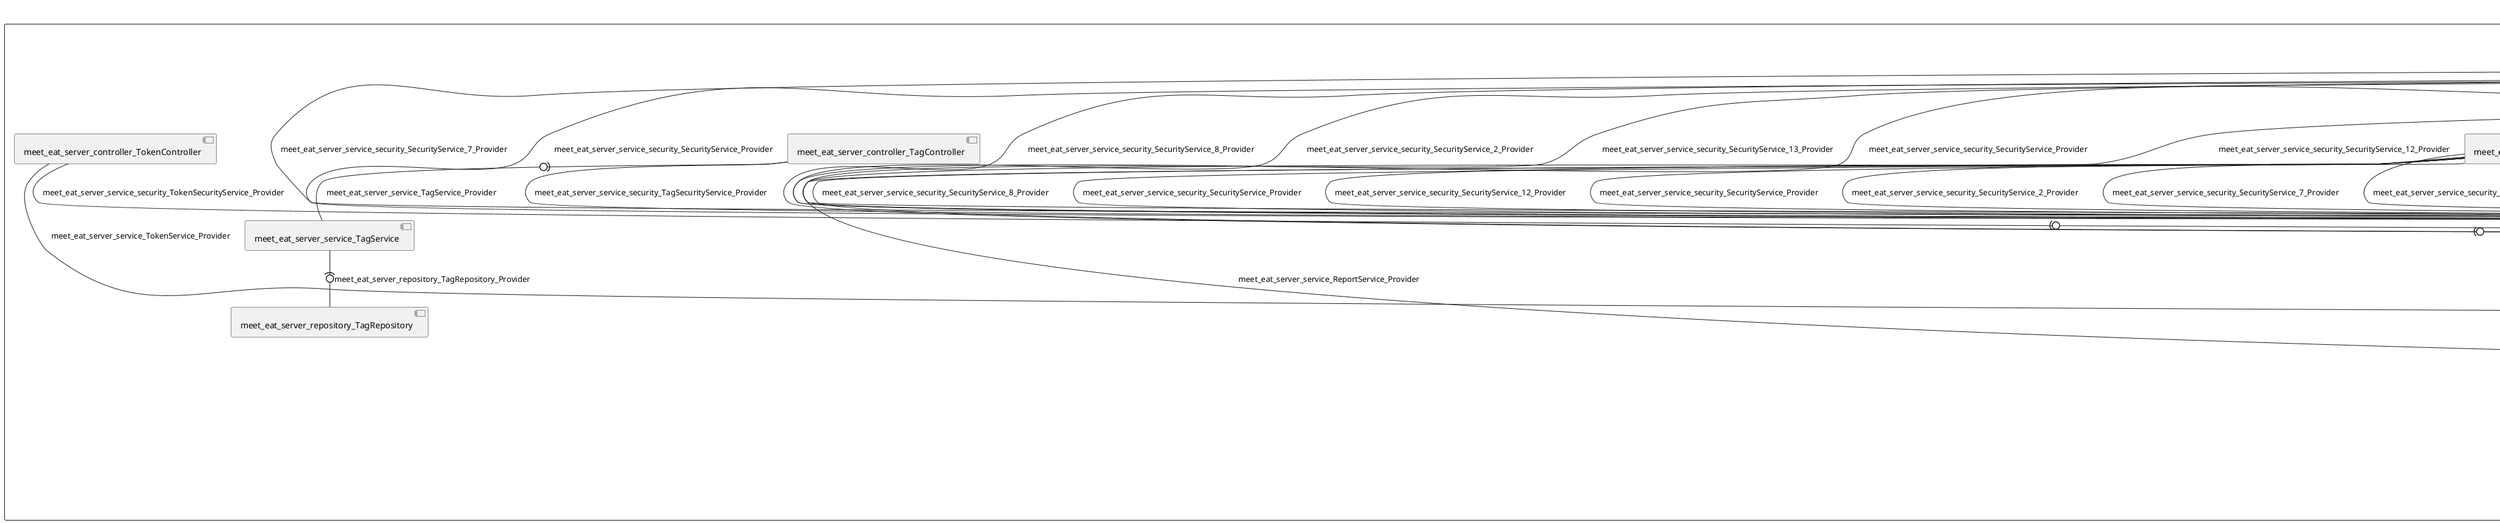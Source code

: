 @startuml
skinparam fixCircleLabelOverlapping true
skinparam componentStyle uml2
rectangle System {
[meet_eat_server_controller_BookmarkController] [[meet-eat-meet-eat-server.repository#_1JmeyAjyEe-JGsUk_m0o8A]]
[meet_eat_server_controller_OfferController] [[meet-eat-meet-eat-server.repository#_1JmeyAjyEe-JGsUk_m0o8A]]
[meet_eat_server_controller_ParticipationController] [[meet-eat-meet-eat-server.repository#_1JmeyAjyEe-JGsUk_m0o8A]]
[meet_eat_server_controller_RatingController] [[meet-eat-meet-eat-server.repository#_1JmeyAjyEe-JGsUk_m0o8A]]
[meet_eat_server_controller_ReportController] [[meet-eat-meet-eat-server.repository#_1JmeyAjyEe-JGsUk_m0o8A]]
[meet_eat_server_controller_SubscriptionController] [[meet-eat-meet-eat-server.repository#_1JmeyAjyEe-JGsUk_m0o8A]]
[meet_eat_server_controller_TagController] [[meet-eat-meet-eat-server.repository#_1JmeyAjyEe-JGsUk_m0o8A]]
[meet_eat_server_controller_TokenController] [[meet-eat-meet-eat-server.repository#_1JmeyAjyEe-JGsUk_m0o8A]]
[meet_eat_server_controller_UserController] [[meet-eat-meet-eat-server.repository#_1JmeyAjyEe-JGsUk_m0o8A]]
[meet_eat_server_repository_BookmarkRepository] [[meet-eat-meet-eat-server.repository#_1JmeyAjyEe-JGsUk_m0o8A]]
[meet_eat_server_repository_OfferRepository] [[meet-eat-meet-eat-server.repository#_1JmeyAjyEe-JGsUk_m0o8A]]
[meet_eat_server_repository_ParticipationRepository] [[meet-eat-meet-eat-server.repository#_1JmeyAjyEe-JGsUk_m0o8A]]
[meet_eat_server_repository_RatingRepository] [[meet-eat-meet-eat-server.repository#_1JmeyAjyEe-JGsUk_m0o8A]]
[meet_eat_server_repository_ReportRepository] [[meet-eat-meet-eat-server.repository#_1JmeyAjyEe-JGsUk_m0o8A]]
[meet_eat_server_repository_SubscriptionRepository] [[meet-eat-meet-eat-server.repository#_1JmeyAjyEe-JGsUk_m0o8A]]
[meet_eat_server_repository_TagRepository] [[meet-eat-meet-eat-server.repository#_1JmeyAjyEe-JGsUk_m0o8A]]
[meet_eat_server_repository_TokenRepository] [[meet-eat-meet-eat-server.repository#_1JmeyAjyEe-JGsUk_m0o8A]]
[meet_eat_server_repository_UserRepository] [[meet-eat-meet-eat-server.repository#_1JmeyAjyEe-JGsUk_m0o8A]]
[meet_eat_server_service_BookmarkService] [[meet-eat-meet-eat-server.repository#_1JmeyAjyEe-JGsUk_m0o8A]]
[meet_eat_server_service_EmailService] [[meet-eat-meet-eat-server.repository#_1JmeyAjyEe-JGsUk_m0o8A]]
[meet_eat_server_service_JavaMailSender_Provider] [[meet-eat-meet-eat-server.repository#_1JmeyAjyEe-JGsUk_m0o8A]]
[meet_eat_server_service_OfferService] [[meet-eat-meet-eat-server.repository#_1JmeyAjyEe-JGsUk_m0o8A]]
[meet_eat_server_service_ParticipationService] [[meet-eat-meet-eat-server.repository#_1JmeyAjyEe-JGsUk_m0o8A]]
[meet_eat_server_service_RatingService] [[meet-eat-meet-eat-server.repository#_1JmeyAjyEe-JGsUk_m0o8A]]
[meet_eat_server_service_ReportService] [[meet-eat-meet-eat-server.repository#_1JmeyAjyEe-JGsUk_m0o8A]]
[meet_eat_server_service_SubscriptionService] [[meet-eat-meet-eat-server.repository#_1JmeyAjyEe-JGsUk_m0o8A]]
[meet_eat_server_service_TagService] [[meet-eat-meet-eat-server.repository#_1JmeyAjyEe-JGsUk_m0o8A]]
[meet_eat_server_service_TokenService] [[meet-eat-meet-eat-server.repository#_1JmeyAjyEe-JGsUk_m0o8A]]
[meet_eat_server_service_UserService] [[meet-eat-meet-eat-server.repository#_1JmeyAjyEe-JGsUk_m0o8A]]
[meet_eat_server_service_security_BookmarkSecurityService] [[meet-eat-meet-eat-server.repository#_1JmeyAjyEe-JGsUk_m0o8A]]
[meet_eat_server_service_security_OfferSecurityService] [[meet-eat-meet-eat-server.repository#_1JmeyAjyEe-JGsUk_m0o8A]]
[meet_eat_server_service_security_ParticipationSecurityService] [[meet-eat-meet-eat-server.repository#_1JmeyAjyEe-JGsUk_m0o8A]]
[meet_eat_server_service_security_RatingSecurityService] [[meet-eat-meet-eat-server.repository#_1JmeyAjyEe-JGsUk_m0o8A]]
[meet_eat_server_service_security_ReportSecurityService] [[meet-eat-meet-eat-server.repository#_1JmeyAjyEe-JGsUk_m0o8A]]
[meet_eat_server_service_security_SecurityService_10_Provider] [[meet-eat-meet-eat-server.repository#_1JmeyAjyEe-JGsUk_m0o8A]]
[meet_eat_server_service_security_SecurityService_11_Provider] [[meet-eat-meet-eat-server.repository#_1JmeyAjyEe-JGsUk_m0o8A]]
[meet_eat_server_service_security_SecurityService_14_Provider] [[meet-eat-meet-eat-server.repository#_1JmeyAjyEe-JGsUk_m0o8A]]
[meet_eat_server_service_security_SecurityService_3_Provider] [[meet-eat-meet-eat-server.repository#_1JmeyAjyEe-JGsUk_m0o8A]]
[meet_eat_server_service_security_SecurityService_5_Provider] [[meet-eat-meet-eat-server.repository#_1JmeyAjyEe-JGsUk_m0o8A]]
[meet_eat_server_service_security_SubscriptionSecurityService] [[meet-eat-meet-eat-server.repository#_1JmeyAjyEe-JGsUk_m0o8A]]
[meet_eat_server_service_security_TagSecurityService] [[meet-eat-meet-eat-server.repository#_1JmeyAjyEe-JGsUk_m0o8A]]
[meet_eat_server_service_security_TokenSecurityService] [[meet-eat-meet-eat-server.repository#_1JmeyAjyEe-JGsUk_m0o8A]]
[meet_eat_server_service_security_UserSecurityService] [[meet-eat-meet-eat-server.repository#_1JmeyAjyEe-JGsUk_m0o8A]]
[meet_eat_server_service_BookmarkService] -(0- [meet_eat_server_repository_BookmarkRepository] : meet_eat_server_repository_BookmarkRepository_Provider
[meet_eat_server_service_OfferService] -(0- [meet_eat_server_repository_OfferRepository] : meet_eat_server_repository_OfferRepository_Provider
[meet_eat_server_service_ParticipationService] -(0- [meet_eat_server_repository_ParticipationRepository] : meet_eat_server_repository_ParticipationRepository_Provider
[meet_eat_server_service_RatingService] -(0- [meet_eat_server_repository_RatingRepository] : meet_eat_server_repository_RatingRepository_Provider
[meet_eat_server_service_ReportService] -(0- [meet_eat_server_repository_ReportRepository] : meet_eat_server_repository_ReportRepository_Provider
[meet_eat_server_service_SubscriptionService] -(0- [meet_eat_server_repository_SubscriptionRepository] : meet_eat_server_repository_SubscriptionRepository_Provider
[meet_eat_server_service_TagService] -(0- [meet_eat_server_repository_TagRepository] : meet_eat_server_repository_TagRepository_Provider
[meet_eat_server_service_TokenService] -(0- [meet_eat_server_repository_TokenRepository] : meet_eat_server_repository_TokenRepository_Provider
[meet_eat_server_service_UserService] -(0- [meet_eat_server_repository_UserRepository] : meet_eat_server_repository_UserRepository_Provider
[meet_eat_server_service_UserService] -(0- [meet_eat_server_service_BookmarkService] : meet_eat_server_service_BookmarkService_Provider
[meet_eat_server_controller_BookmarkController] -(0- [meet_eat_server_service_BookmarkService] : meet_eat_server_service_BookmarkService_Provider
[meet_eat_server_service_OfferService] -(0- [meet_eat_server_service_BookmarkService] : meet_eat_server_service_BookmarkService_Provider
[meet_eat_server_service_UserService] -(0- [meet_eat_server_service_EmailService] : meet_eat_server_service_EmailService_Provider
[meet_eat_server_service_EmailService] -(0- [meet_eat_server_service_JavaMailSender_Provider] : meet_eat_server_service_JavaMailSender_Provider
[meet_eat_server_service_ParticipationService] -(0- [meet_eat_server_service_OfferService] : meet_eat_server_service_OfferService_Provider
[meet_eat_server_controller_OfferController] -(0- [meet_eat_server_service_OfferService] : meet_eat_server_service_OfferService_Provider
[meet_eat_server_service_UserService] -(0- [meet_eat_server_service_OfferService] : meet_eat_server_service_OfferService_Provider
[meet_eat_server_service_OfferService] -(0- [meet_eat_server_service_ParticipationService] : meet_eat_server_service_ParticipationService_Provider
[meet_eat_server_service_UserService] -(0- [meet_eat_server_service_ParticipationService] : meet_eat_server_service_ParticipationService_Provider
[meet_eat_server_controller_ParticipationController] -(0- [meet_eat_server_service_ParticipationService] : meet_eat_server_service_ParticipationService_Provider
[meet_eat_server_service_UserService] -(0- [meet_eat_server_service_RatingService] : meet_eat_server_service_RatingService_Provider
[meet_eat_server_controller_RatingController] -(0- [meet_eat_server_service_RatingService] : meet_eat_server_service_RatingService_Provider
[meet_eat_server_service_OfferService] -(0- [meet_eat_server_service_RatingService] : meet_eat_server_service_RatingService_Provider
[meet_eat_server_controller_ReportController] -(0- [meet_eat_server_service_ReportService] : meet_eat_server_service_ReportService_Provider
[meet_eat_server_service_OfferService] -(0- [meet_eat_server_service_ReportService] : meet_eat_server_service_ReportService_Provider
[meet_eat_server_service_UserService] -(0- [meet_eat_server_service_ReportService] : meet_eat_server_service_ReportService_Provider
[meet_eat_server_service_OfferService] -(0- [meet_eat_server_service_SubscriptionService] : meet_eat_server_service_SubscriptionService_Provider
[meet_eat_server_controller_SubscriptionController] -(0- [meet_eat_server_service_SubscriptionService] : meet_eat_server_service_SubscriptionService_Provider
[meet_eat_server_service_UserService] -(0- [meet_eat_server_service_SubscriptionService] : meet_eat_server_service_SubscriptionService_Provider
[meet_eat_server_controller_TagController] -(0- [meet_eat_server_service_TagService] : meet_eat_server_service_TagService_Provider
[meet_eat_server_service_UserService] -(0- [meet_eat_server_service_TokenService] : meet_eat_server_service_TokenService_Provider
[meet_eat_server_service_security_SubscriptionSecurityService] -(0- [meet_eat_server_service_TokenService] : meet_eat_server_service_TokenService_Provider
[meet_eat_server_controller_TokenController] -(0- [meet_eat_server_service_TokenService] : meet_eat_server_service_TokenService_Provider
[meet_eat_server_service_security_TagSecurityService] -(0- [meet_eat_server_service_TokenService] : meet_eat_server_service_TokenService_Provider
[meet_eat_server_service_security_BookmarkSecurityService] -(0- [meet_eat_server_service_TokenService] : meet_eat_server_service_TokenService_Provider
[meet_eat_server_service_security_ParticipationSecurityService] -(0- [meet_eat_server_service_TokenService] : meet_eat_server_service_TokenService_Provider
[meet_eat_server_service_security_UserSecurityService] -(0- [meet_eat_server_service_TokenService] : meet_eat_server_service_TokenService_Provider
[meet_eat_server_service_security_ReportSecurityService] -(0- [meet_eat_server_service_TokenService] : meet_eat_server_service_TokenService_Provider
[meet_eat_server_service_security_TokenSecurityService] -(0- [meet_eat_server_service_TokenService] : meet_eat_server_service_TokenService_Provider
[meet_eat_server_service_security_RatingSecurityService] -(0- [meet_eat_server_service_TokenService] : meet_eat_server_service_TokenService_Provider
[meet_eat_server_service_security_OfferSecurityService] -(0- [meet_eat_server_service_TokenService] : meet_eat_server_service_TokenService_Provider
[meet_eat_server_service_RatingService] -(0- [meet_eat_server_service_UserService] : meet_eat_server_service_UserService_Provider
[meet_eat_server_service_SubscriptionService] -(0- [meet_eat_server_service_UserService] : meet_eat_server_service_UserService_Provider
[meet_eat_server_service_BookmarkService] -(0- [meet_eat_server_service_UserService] : meet_eat_server_service_UserService_Provider
[meet_eat_server_service_OfferService] -(0- [meet_eat_server_service_UserService] : meet_eat_server_service_UserService_Provider
[meet_eat_server_service_TokenService] -(0- [meet_eat_server_service_UserService] : meet_eat_server_service_UserService_Provider
[meet_eat_server_controller_UserController] -(0- [meet_eat_server_service_UserService] : meet_eat_server_service_UserService_Provider
[meet_eat_server_controller_OfferController] -(0- [meet_eat_server_service_security_OfferSecurityService] : meet_eat_server_service_security_OfferSecurityService_Provider
[meet_eat_server_controller_RatingController] -(0- [meet_eat_server_service_security_SecurityService_10_Provider] : meet_eat_server_service_security_SecurityService_10_Provider
[meet_eat_server_controller_SubscriptionController] -(0- [meet_eat_server_service_security_SecurityService_10_Provider] : meet_eat_server_service_security_SecurityService_10_Provider
[meet_eat_server_controller_BookmarkController] -(0- [meet_eat_server_service_security_SecurityService_10_Provider] : meet_eat_server_service_security_SecurityService_10_Provider
[meet_eat_server_controller_ReportController] -(0- [meet_eat_server_service_security_SecurityService_10_Provider] : meet_eat_server_service_security_SecurityService_10_Provider
[meet_eat_server_controller_ParticipationController] -(0- [meet_eat_server_service_security_SecurityService_10_Provider] : meet_eat_server_service_security_SecurityService_10_Provider
[meet_eat_server_controller_BookmarkController] -(0- [meet_eat_server_service_security_SecurityService_11_Provider] : meet_eat_server_service_security_SecurityService_11_Provider
[meet_eat_server_controller_ReportController] -(0- [meet_eat_server_service_security_SecurityService_11_Provider] : meet_eat_server_service_security_SecurityService_11_Provider
[meet_eat_server_controller_ParticipationController] -(0- [meet_eat_server_service_security_SecurityService_11_Provider] : meet_eat_server_service_security_SecurityService_11_Provider
[meet_eat_server_controller_RatingController] -(0- [meet_eat_server_service_security_SecurityService_11_Provider] : meet_eat_server_service_security_SecurityService_11_Provider
[meet_eat_server_controller_SubscriptionController] -(0- [meet_eat_server_service_security_SecurityService_11_Provider] : meet_eat_server_service_security_SecurityService_11_Provider
[meet_eat_server_controller_RatingController] -(0- [meet_eat_server_service_security_TagSecurityService] : meet_eat_server_service_security_SecurityService_12_Provider
[meet_eat_server_controller_ParticipationController] -(0- [meet_eat_server_service_security_TagSecurityService] : meet_eat_server_service_security_SecurityService_12_Provider
[meet_eat_server_controller_ReportController] -(0- [meet_eat_server_service_security_TagSecurityService] : meet_eat_server_service_security_SecurityService_12_Provider
[meet_eat_server_controller_BookmarkController] -(0- [meet_eat_server_service_security_TagSecurityService] : meet_eat_server_service_security_SecurityService_12_Provider
[meet_eat_server_controller_SubscriptionController] -(0- [meet_eat_server_service_security_TagSecurityService] : meet_eat_server_service_security_SecurityService_12_Provider
[meet_eat_server_controller_ParticipationController] -(0- [meet_eat_server_service_security_SubscriptionSecurityService] : meet_eat_server_service_security_SecurityService_13_Provider
[meet_eat_server_controller_BookmarkController] -(0- [meet_eat_server_service_security_SubscriptionSecurityService] : meet_eat_server_service_security_SecurityService_13_Provider
[meet_eat_server_controller_SubscriptionController] -(0- [meet_eat_server_service_security_SubscriptionSecurityService] : meet_eat_server_service_security_SecurityService_13_Provider
[meet_eat_server_controller_ReportController] -(0- [meet_eat_server_service_security_SubscriptionSecurityService] : meet_eat_server_service_security_SecurityService_13_Provider
[meet_eat_server_controller_RatingController] -(0- [meet_eat_server_service_security_SubscriptionSecurityService] : meet_eat_server_service_security_SecurityService_13_Provider
[meet_eat_server_controller_ReportController] -(0- [meet_eat_server_service_security_SecurityService_14_Provider] : meet_eat_server_service_security_SecurityService_14_Provider
[meet_eat_server_controller_BookmarkController] -(0- [meet_eat_server_service_security_SecurityService_14_Provider] : meet_eat_server_service_security_SecurityService_14_Provider
[meet_eat_server_controller_SubscriptionController] -(0- [meet_eat_server_service_security_SecurityService_14_Provider] : meet_eat_server_service_security_SecurityService_14_Provider
[meet_eat_server_controller_RatingController] -(0- [meet_eat_server_service_security_SecurityService_14_Provider] : meet_eat_server_service_security_SecurityService_14_Provider
[meet_eat_server_controller_ParticipationController] -(0- [meet_eat_server_service_security_SecurityService_14_Provider] : meet_eat_server_service_security_SecurityService_14_Provider
[meet_eat_server_controller_SubscriptionController] -(0- [meet_eat_server_service_security_ReportSecurityService] : meet_eat_server_service_security_SecurityService_2_Provider
[meet_eat_server_controller_RatingController] -(0- [meet_eat_server_service_security_ReportSecurityService] : meet_eat_server_service_security_SecurityService_2_Provider
[meet_eat_server_controller_ReportController] -(0- [meet_eat_server_service_security_ReportSecurityService] : meet_eat_server_service_security_SecurityService_2_Provider
[meet_eat_server_controller_BookmarkController] -(0- [meet_eat_server_service_security_ReportSecurityService] : meet_eat_server_service_security_SecurityService_2_Provider
[meet_eat_server_controller_ParticipationController] -(0- [meet_eat_server_service_security_ReportSecurityService] : meet_eat_server_service_security_SecurityService_2_Provider
[meet_eat_server_controller_ReportController] -(0- [meet_eat_server_service_security_SecurityService_3_Provider] : meet_eat_server_service_security_SecurityService_3_Provider
[meet_eat_server_controller_RatingController] -(0- [meet_eat_server_service_security_SecurityService_3_Provider] : meet_eat_server_service_security_SecurityService_3_Provider
[meet_eat_server_controller_SubscriptionController] -(0- [meet_eat_server_service_security_SecurityService_3_Provider] : meet_eat_server_service_security_SecurityService_3_Provider
[meet_eat_server_controller_ParticipationController] -(0- [meet_eat_server_service_security_SecurityService_3_Provider] : meet_eat_server_service_security_SecurityService_3_Provider
[meet_eat_server_controller_BookmarkController] -(0- [meet_eat_server_service_security_SecurityService_3_Provider] : meet_eat_server_service_security_SecurityService_3_Provider
[meet_eat_server_controller_RatingController] -(0- [meet_eat_server_service_security_OfferSecurityService] : meet_eat_server_service_security_SecurityService_4_Provider
[meet_eat_server_controller_ParticipationController] -(0- [meet_eat_server_service_security_OfferSecurityService] : meet_eat_server_service_security_SecurityService_4_Provider
[meet_eat_server_controller_ReportController] -(0- [meet_eat_server_service_security_OfferSecurityService] : meet_eat_server_service_security_SecurityService_4_Provider
[meet_eat_server_controller_BookmarkController] -(0- [meet_eat_server_service_security_OfferSecurityService] : meet_eat_server_service_security_SecurityService_4_Provider
[meet_eat_server_controller_SubscriptionController] -(0- [meet_eat_server_service_security_OfferSecurityService] : meet_eat_server_service_security_SecurityService_4_Provider
[meet_eat_server_controller_ReportController] -(0- [meet_eat_server_service_security_SecurityService_5_Provider] : meet_eat_server_service_security_SecurityService_5_Provider
[meet_eat_server_controller_SubscriptionController] -(0- [meet_eat_server_service_security_SecurityService_5_Provider] : meet_eat_server_service_security_SecurityService_5_Provider
[meet_eat_server_controller_RatingController] -(0- [meet_eat_server_service_security_SecurityService_5_Provider] : meet_eat_server_service_security_SecurityService_5_Provider
[meet_eat_server_controller_ParticipationController] -(0- [meet_eat_server_service_security_SecurityService_5_Provider] : meet_eat_server_service_security_SecurityService_5_Provider
[meet_eat_server_controller_BookmarkController] -(0- [meet_eat_server_service_security_SecurityService_5_Provider] : meet_eat_server_service_security_SecurityService_5_Provider
[meet_eat_server_controller_BookmarkController] -(0- [meet_eat_server_service_security_BookmarkSecurityService] : meet_eat_server_service_security_SecurityService_6_Provider
[meet_eat_server_controller_SubscriptionController] -(0- [meet_eat_server_service_security_BookmarkSecurityService] : meet_eat_server_service_security_SecurityService_6_Provider
[meet_eat_server_controller_ReportController] -(0- [meet_eat_server_service_security_BookmarkSecurityService] : meet_eat_server_service_security_SecurityService_6_Provider
[meet_eat_server_controller_ParticipationController] -(0- [meet_eat_server_service_security_BookmarkSecurityService] : meet_eat_server_service_security_SecurityService_6_Provider
[meet_eat_server_controller_RatingController] -(0- [meet_eat_server_service_security_BookmarkSecurityService] : meet_eat_server_service_security_SecurityService_6_Provider
[meet_eat_server_controller_ParticipationController] -(0- [meet_eat_server_service_security_ParticipationSecurityService] : meet_eat_server_service_security_SecurityService_7_Provider
[meet_eat_server_controller_RatingController] -(0- [meet_eat_server_service_security_ParticipationSecurityService] : meet_eat_server_service_security_SecurityService_7_Provider
[meet_eat_server_controller_SubscriptionController] -(0- [meet_eat_server_service_security_ParticipationSecurityService] : meet_eat_server_service_security_SecurityService_7_Provider
[meet_eat_server_controller_ReportController] -(0- [meet_eat_server_service_security_ParticipationSecurityService] : meet_eat_server_service_security_SecurityService_7_Provider
[meet_eat_server_controller_BookmarkController] -(0- [meet_eat_server_service_security_ParticipationSecurityService] : meet_eat_server_service_security_SecurityService_7_Provider
[meet_eat_server_controller_BookmarkController] -(0- [meet_eat_server_service_security_TokenSecurityService] : meet_eat_server_service_security_SecurityService_8_Provider
[meet_eat_server_controller_RatingController] -(0- [meet_eat_server_service_security_TokenSecurityService] : meet_eat_server_service_security_SecurityService_8_Provider
[meet_eat_server_controller_SubscriptionController] -(0- [meet_eat_server_service_security_TokenSecurityService] : meet_eat_server_service_security_SecurityService_8_Provider
[meet_eat_server_controller_ReportController] -(0- [meet_eat_server_service_security_TokenSecurityService] : meet_eat_server_service_security_SecurityService_8_Provider
[meet_eat_server_controller_ParticipationController] -(0- [meet_eat_server_service_security_TokenSecurityService] : meet_eat_server_service_security_SecurityService_8_Provider
[meet_eat_server_controller_ReportController] -(0- [meet_eat_server_service_security_UserSecurityService] : meet_eat_server_service_security_SecurityService_9_Provider
[meet_eat_server_controller_BookmarkController] -(0- [meet_eat_server_service_security_UserSecurityService] : meet_eat_server_service_security_SecurityService_9_Provider
[meet_eat_server_controller_ParticipationController] -(0- [meet_eat_server_service_security_UserSecurityService] : meet_eat_server_service_security_SecurityService_9_Provider
[meet_eat_server_controller_RatingController] -(0- [meet_eat_server_service_security_UserSecurityService] : meet_eat_server_service_security_SecurityService_9_Provider
[meet_eat_server_controller_SubscriptionController] -(0- [meet_eat_server_service_security_UserSecurityService] : meet_eat_server_service_security_SecurityService_9_Provider
[meet_eat_server_controller_ReportController] -(0- [meet_eat_server_service_security_RatingSecurityService] : meet_eat_server_service_security_SecurityService_Provider
[meet_eat_server_controller_RatingController] -(0- [meet_eat_server_service_security_RatingSecurityService] : meet_eat_server_service_security_SecurityService_Provider
[meet_eat_server_controller_ParticipationController] -(0- [meet_eat_server_service_security_TagSecurityService] : meet_eat_server_service_security_SecurityService_Provider
[meet_eat_server_controller_SubscriptionController] -(0- [meet_eat_server_service_security_TagSecurityService] : meet_eat_server_service_security_SecurityService_Provider
[meet_eat_server_controller_ReportController] -(0- [meet_eat_server_service_security_TagSecurityService] : meet_eat_server_service_security_SecurityService_Provider
[meet_eat_server_controller_RatingController] -(0- [meet_eat_server_service_security_TagSecurityService] : meet_eat_server_service_security_SecurityService_Provider
[meet_eat_server_controller_BookmarkController] -(0- [meet_eat_server_service_security_TagSecurityService] : meet_eat_server_service_security_SecurityService_Provider
[meet_eat_server_controller_BookmarkController] -(0- [meet_eat_server_service_security_RatingSecurityService] : meet_eat_server_service_security_SecurityService_Provider
[meet_eat_server_controller_SubscriptionController] -(0- [meet_eat_server_service_security_RatingSecurityService] : meet_eat_server_service_security_SecurityService_Provider
[meet_eat_server_controller_ParticipationController] -(0- [meet_eat_server_service_security_RatingSecurityService] : meet_eat_server_service_security_SecurityService_Provider
[meet_eat_server_controller_TagController] -(0- [meet_eat_server_service_security_TagSecurityService] : meet_eat_server_service_security_TagSecurityService_Provider
[meet_eat_server_controller_TokenController] -(0- [meet_eat_server_service_security_TokenSecurityService] : meet_eat_server_service_security_TokenSecurityService_Provider
[meet_eat_server_controller_UserController] -(0- [meet_eat_server_service_security_UserSecurityService] : meet_eat_server_service_security_UserSecurityService_Provider
}

@enduml
